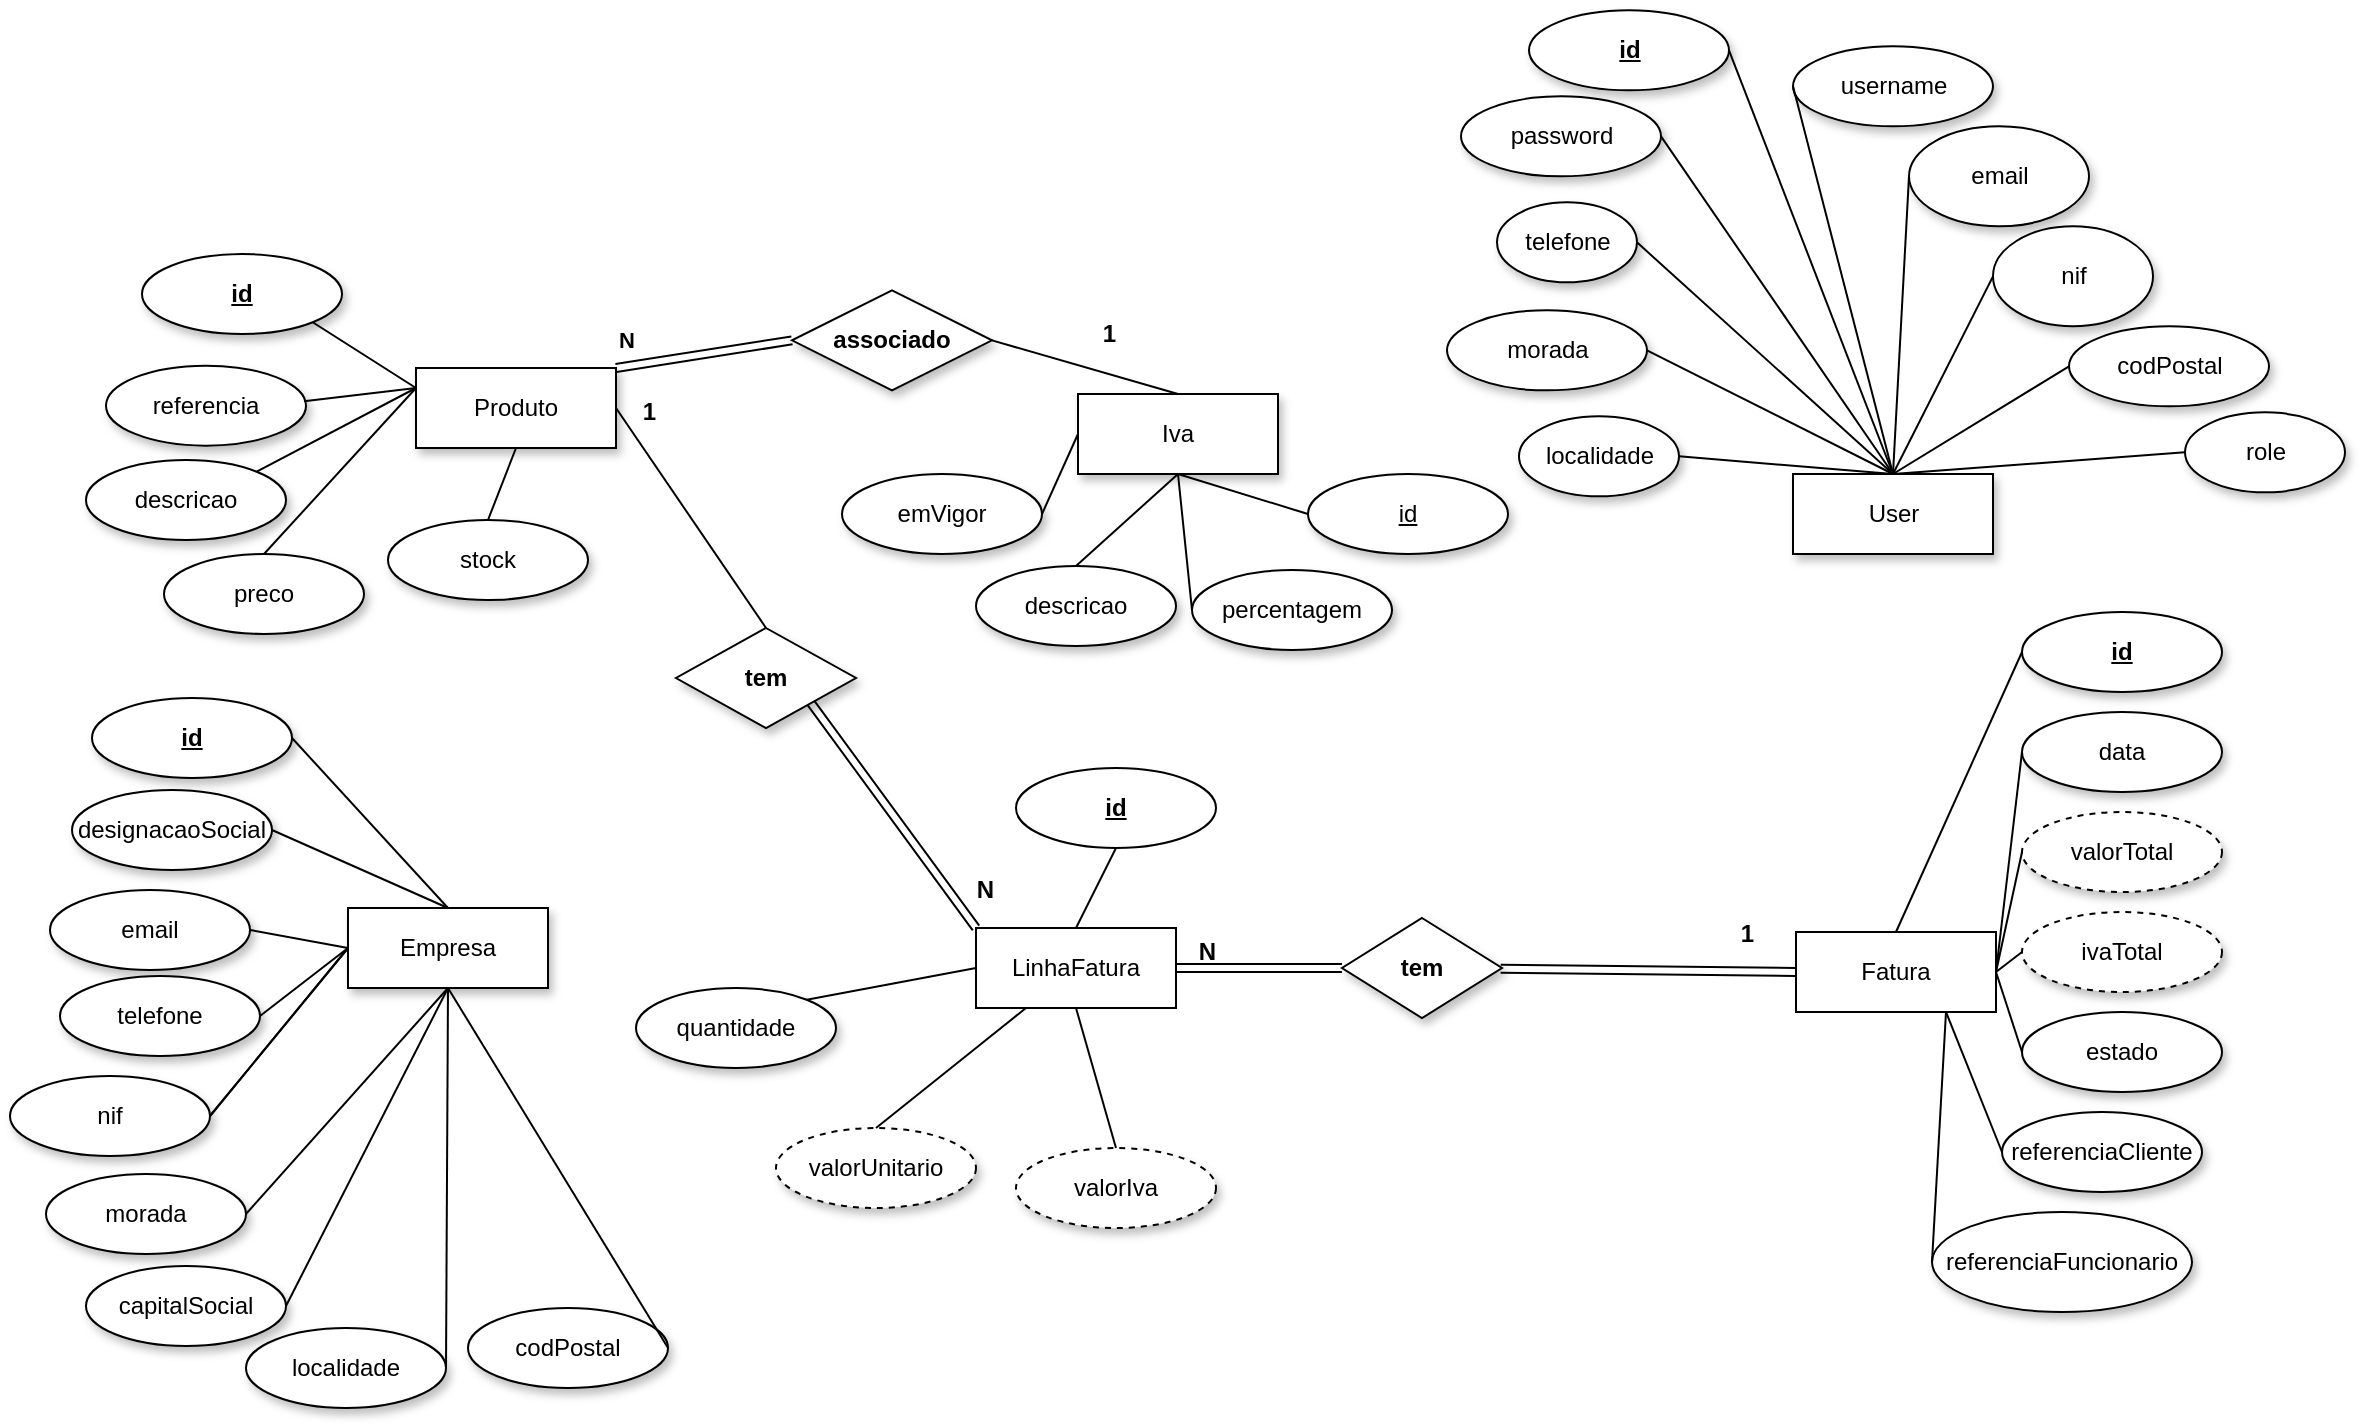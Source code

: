 <mxfile version="18.2.0" type="device"><diagram id="o7mGV-ib8qIdyNRcmjef" name="Page-1"><mxGraphModel dx="1022" dy="2000" grid="0" gridSize="10" guides="1" tooltips="1" connect="1" arrows="1" fold="1" page="0" pageScale="1" pageWidth="2339" pageHeight="3300" math="0" shadow="0"><root><mxCell id="0"/><mxCell id="1" parent="0"/><mxCell id="HgjjlRGOL0oRbiK3tlf3-29" value="Empresa" style="whiteSpace=wrap;html=1;align=center;shadow=1;" parent="1" vertex="1"><mxGeometry x="576" y="-660" width="100" height="40" as="geometry"/></mxCell><mxCell id="HgjjlRGOL0oRbiK3tlf3-30" value="&lt;b&gt;&lt;u&gt;id&lt;/u&gt;&lt;/b&gt;" style="ellipse;whiteSpace=wrap;html=1;align=center;shadow=1;" parent="1" vertex="1"><mxGeometry x="448" y="-765" width="100" height="40" as="geometry"/></mxCell><mxCell id="HgjjlRGOL0oRbiK3tlf3-32" value="email" style="ellipse;whiteSpace=wrap;html=1;align=center;shadow=1;" parent="1" vertex="1"><mxGeometry x="427" y="-669" width="100" height="40" as="geometry"/></mxCell><mxCell id="HgjjlRGOL0oRbiK3tlf3-33" value="designacaoSocial" style="ellipse;whiteSpace=wrap;html=1;align=center;shadow=1;" parent="1" vertex="1"><mxGeometry x="438" y="-719" width="100" height="40" as="geometry"/></mxCell><mxCell id="HgjjlRGOL0oRbiK3tlf3-34" value="telefone" style="ellipse;whiteSpace=wrap;html=1;align=center;shadow=1;" parent="1" vertex="1"><mxGeometry x="432" y="-626" width="100" height="40" as="geometry"/></mxCell><mxCell id="HgjjlRGOL0oRbiK3tlf3-35" value="morada" style="ellipse;whiteSpace=wrap;html=1;align=center;shadow=1;" parent="1" vertex="1"><mxGeometry x="425" y="-527" width="100" height="40" as="geometry"/></mxCell><mxCell id="HgjjlRGOL0oRbiK3tlf3-37" value="codPostal" style="ellipse;whiteSpace=wrap;html=1;align=center;shadow=1;" parent="1" vertex="1"><mxGeometry x="636" y="-460" width="100" height="40" as="geometry"/></mxCell><mxCell id="HgjjlRGOL0oRbiK3tlf3-38" value="localidade" style="ellipse;whiteSpace=wrap;html=1;align=center;shadow=1;" parent="1" vertex="1"><mxGeometry x="525" y="-450" width="100" height="40" as="geometry"/></mxCell><mxCell id="HgjjlRGOL0oRbiK3tlf3-39" value="capitalSocial" style="ellipse;whiteSpace=wrap;html=1;align=center;shadow=1;" parent="1" vertex="1"><mxGeometry x="445" y="-481" width="100" height="40" as="geometry"/></mxCell><mxCell id="HgjjlRGOL0oRbiK3tlf3-49" value="User" style="whiteSpace=wrap;html=1;align=center;shadow=1;" parent="1" vertex="1"><mxGeometry x="1298.5" y="-877.0" width="100" height="40" as="geometry"/></mxCell><mxCell id="HgjjlRGOL0oRbiK3tlf3-50" value="username" style="ellipse;whiteSpace=wrap;html=1;align=center;shadow=1;" parent="1" vertex="1"><mxGeometry x="1298.5" y="-1090.82" width="100" height="40" as="geometry"/></mxCell><mxCell id="HgjjlRGOL0oRbiK3tlf3-51" value="&lt;b&gt;&lt;u&gt;id&lt;/u&gt;&lt;/b&gt;" style="ellipse;whiteSpace=wrap;html=1;align=center;shadow=1;" parent="1" vertex="1"><mxGeometry x="1166.5" y="-1108.82" width="100" height="40" as="geometry"/></mxCell><mxCell id="HgjjlRGOL0oRbiK3tlf3-52" value="password" style="ellipse;whiteSpace=wrap;html=1;align=center;shadow=1;" parent="1" vertex="1"><mxGeometry x="1132.5" y="-1065.82" width="100" height="40" as="geometry"/></mxCell><mxCell id="HgjjlRGOL0oRbiK3tlf3-53" value="email" style="ellipse;whiteSpace=wrap;html=1;align=center;shadow=1;" parent="1" vertex="1"><mxGeometry x="1356.5" y="-1050.82" width="90" height="50" as="geometry"/></mxCell><mxCell id="HgjjlRGOL0oRbiK3tlf3-54" value="telefone" style="ellipse;whiteSpace=wrap;html=1;align=center;shadow=1;" parent="1" vertex="1"><mxGeometry x="1150.5" y="-1012.82" width="70" height="40" as="geometry"/></mxCell><mxCell id="HgjjlRGOL0oRbiK3tlf3-55" value="nif" style="ellipse;whiteSpace=wrap;html=1;align=center;shadow=1;" parent="1" vertex="1"><mxGeometry x="1398.5" y="-1000.82" width="80" height="50" as="geometry"/></mxCell><mxCell id="HgjjlRGOL0oRbiK3tlf3-56" value="morada" style="ellipse;whiteSpace=wrap;html=1;align=center;shadow=1;" parent="1" vertex="1"><mxGeometry x="1125.5" y="-958.82" width="100" height="40" as="geometry"/></mxCell><mxCell id="HgjjlRGOL0oRbiK3tlf3-58" value="localidade" style="ellipse;whiteSpace=wrap;html=1;align=center;shadow=1;" parent="1" vertex="1"><mxGeometry x="1161.5" y="-905.82" width="80" height="40" as="geometry"/></mxCell><mxCell id="HgjjlRGOL0oRbiK3tlf3-59" value="codPostal" style="ellipse;whiteSpace=wrap;html=1;align=center;shadow=1;" parent="1" vertex="1"><mxGeometry x="1436.5" y="-950.82" width="100" height="40" as="geometry"/></mxCell><mxCell id="HgjjlRGOL0oRbiK3tlf3-60" value="role" style="ellipse;whiteSpace=wrap;html=1;align=center;shadow=1;" parent="1" vertex="1"><mxGeometry x="1494.5" y="-907.82" width="80" height="40" as="geometry"/></mxCell><mxCell id="HgjjlRGOL0oRbiK3tlf3-73" value="Produto" style="whiteSpace=wrap;html=1;align=center;shadow=1;" parent="1" vertex="1"><mxGeometry x="610" y="-930" width="100" height="40" as="geometry"/></mxCell><mxCell id="HgjjlRGOL0oRbiK3tlf3-74" value="&lt;b&gt;&lt;u&gt;id&lt;/u&gt;&lt;/b&gt;" style="ellipse;whiteSpace=wrap;html=1;align=center;shadow=1;" parent="1" vertex="1"><mxGeometry x="473" y="-987" width="100" height="40" as="geometry"/></mxCell><mxCell id="HgjjlRGOL0oRbiK3tlf3-76" value="descricao" style="ellipse;whiteSpace=wrap;html=1;align=center;shadow=1;" parent="1" vertex="1"><mxGeometry x="445" y="-884" width="100" height="40" as="geometry"/></mxCell><mxCell id="HgjjlRGOL0oRbiK3tlf3-77" value="preco" style="ellipse;whiteSpace=wrap;html=1;align=center;shadow=1;" parent="1" vertex="1"><mxGeometry x="484" y="-837" width="100" height="40" as="geometry"/></mxCell><mxCell id="HgjjlRGOL0oRbiK3tlf3-78" value="stock" style="ellipse;whiteSpace=wrap;html=1;align=center;shadow=1;" parent="1" vertex="1"><mxGeometry x="596" y="-854" width="100" height="40" as="geometry"/></mxCell><mxCell id="HgjjlRGOL0oRbiK3tlf3-79" value="referencia" style="ellipse;whiteSpace=wrap;html=1;align=center;shadow=1;" parent="1" vertex="1"><mxGeometry x="455" y="-931.18" width="100" height="40" as="geometry"/></mxCell><mxCell id="HgjjlRGOL0oRbiK3tlf3-89" value="Fatura" style="whiteSpace=wrap;html=1;align=center;" parent="1" vertex="1"><mxGeometry x="1300" y="-648" width="100" height="40" as="geometry"/></mxCell><mxCell id="HgjjlRGOL0oRbiK3tlf3-90" value="&lt;b&gt;&lt;u&gt;id&lt;/u&gt;&lt;/b&gt;" style="ellipse;whiteSpace=wrap;html=1;align=center;shadow=1;" parent="1" vertex="1"><mxGeometry x="1413" y="-808" width="100" height="40" as="geometry"/></mxCell><mxCell id="HgjjlRGOL0oRbiK3tlf3-92" value="data" style="ellipse;whiteSpace=wrap;html=1;align=center;shadow=1;" parent="1" vertex="1"><mxGeometry x="1413" y="-758" width="100" height="40" as="geometry"/></mxCell><mxCell id="HgjjlRGOL0oRbiK3tlf3-104" value="LinhaFatura" style="whiteSpace=wrap;html=1;align=center;" parent="1" vertex="1"><mxGeometry x="890" y="-650" width="100" height="40" as="geometry"/></mxCell><mxCell id="HgjjlRGOL0oRbiK3tlf3-106" value="&lt;b&gt;id&lt;/b&gt;" style="ellipse;whiteSpace=wrap;html=1;align=center;fontStyle=4;" parent="1" vertex="1"><mxGeometry x="910" y="-730" width="100" height="40" as="geometry"/></mxCell><mxCell id="IguD9UpUnAdE-4yZ2dHc-1" value="Iva" style="whiteSpace=wrap;html=1;align=center;shadow=1;" parent="1" vertex="1"><mxGeometry x="941" y="-917" width="100" height="40" as="geometry"/></mxCell><mxCell id="IguD9UpUnAdE-4yZ2dHc-4" value="" style="endArrow=none;html=1;rounded=0;entryX=1;entryY=0.5;entryDx=0;entryDy=0;exitX=0.5;exitY=0;exitDx=0;exitDy=0;" parent="1" source="HgjjlRGOL0oRbiK3tlf3-29" target="HgjjlRGOL0oRbiK3tlf3-30" edge="1"><mxGeometry relative="1" as="geometry"><mxPoint x="470" y="-680" as="sourcePoint"/><mxPoint x="630" y="-680" as="targetPoint"/></mxGeometry></mxCell><mxCell id="IguD9UpUnAdE-4yZ2dHc-5" value="" style="endArrow=none;html=1;rounded=0;exitX=1;exitY=0.5;exitDx=0;exitDy=0;entryX=0.5;entryY=0;entryDx=0;entryDy=0;" parent="1" source="HgjjlRGOL0oRbiK3tlf3-33" target="HgjjlRGOL0oRbiK3tlf3-29" edge="1"><mxGeometry relative="1" as="geometry"><mxPoint x="640" y="-530" as="sourcePoint"/><mxPoint x="800" y="-530" as="targetPoint"/></mxGeometry></mxCell><mxCell id="IguD9UpUnAdE-4yZ2dHc-6" value="" style="endArrow=none;html=1;rounded=0;entryX=0;entryY=0.5;entryDx=0;entryDy=0;exitX=1;exitY=0.5;exitDx=0;exitDy=0;" parent="1" source="HgjjlRGOL0oRbiK3tlf3-32" target="HgjjlRGOL0oRbiK3tlf3-29" edge="1"><mxGeometry relative="1" as="geometry"><mxPoint x="550" y="-470" as="sourcePoint"/><mxPoint x="710" y="-470" as="targetPoint"/></mxGeometry></mxCell><mxCell id="IguD9UpUnAdE-4yZ2dHc-7" value="" style="endArrow=none;html=1;rounded=0;entryX=0;entryY=0.5;entryDx=0;entryDy=0;exitX=1;exitY=0.5;exitDx=0;exitDy=0;" parent="1" source="HgjjlRGOL0oRbiK3tlf3-34" target="HgjjlRGOL0oRbiK3tlf3-29" edge="1"><mxGeometry relative="1" as="geometry"><mxPoint x="510" y="-430" as="sourcePoint"/><mxPoint x="670" y="-430" as="targetPoint"/></mxGeometry></mxCell><mxCell id="IguD9UpUnAdE-4yZ2dHc-8" value="" style="endArrow=none;html=1;rounded=0;entryX=0;entryY=0.5;entryDx=0;entryDy=0;exitX=1;exitY=0.5;exitDx=0;exitDy=0;" parent="1" source="HgjjlRGOL0oRbiK3tlf3-36" target="HgjjlRGOL0oRbiK3tlf3-29" edge="1"><mxGeometry relative="1" as="geometry"><mxPoint x="610" y="-460" as="sourcePoint"/><mxPoint x="770" y="-460" as="targetPoint"/></mxGeometry></mxCell><mxCell id="IguD9UpUnAdE-4yZ2dHc-9" value="" style="endArrow=none;html=1;rounded=0;entryX=0;entryY=0.5;entryDx=0;entryDy=0;exitX=1;exitY=0.5;exitDx=0;exitDy=0;startArrow=none;" parent="1" source="HgjjlRGOL0oRbiK3tlf3-36" target="HgjjlRGOL0oRbiK3tlf3-29" edge="1"><mxGeometry relative="1" as="geometry"><mxPoint x="440" y="-450" as="sourcePoint"/><mxPoint x="590" y="-450" as="targetPoint"/></mxGeometry></mxCell><mxCell id="IguD9UpUnAdE-4yZ2dHc-10" value="" style="endArrow=none;html=1;rounded=0;entryX=0.5;entryY=1;entryDx=0;entryDy=0;exitX=1;exitY=0.5;exitDx=0;exitDy=0;" parent="1" source="HgjjlRGOL0oRbiK3tlf3-39" target="HgjjlRGOL0oRbiK3tlf3-29" edge="1"><mxGeometry relative="1" as="geometry"><mxPoint x="670" y="-400" as="sourcePoint"/><mxPoint x="830" y="-400" as="targetPoint"/></mxGeometry></mxCell><mxCell id="IguD9UpUnAdE-4yZ2dHc-11" value="" style="endArrow=none;html=1;rounded=0;entryX=0.5;entryY=1;entryDx=0;entryDy=0;exitX=1;exitY=0.5;exitDx=0;exitDy=0;" parent="1" source="HgjjlRGOL0oRbiK3tlf3-38" target="HgjjlRGOL0oRbiK3tlf3-29" edge="1"><mxGeometry relative="1" as="geometry"><mxPoint x="600" y="-450" as="sourcePoint"/><mxPoint x="760" y="-450" as="targetPoint"/></mxGeometry></mxCell><mxCell id="IguD9UpUnAdE-4yZ2dHc-12" value="" style="endArrow=none;html=1;rounded=0;entryX=0.5;entryY=1;entryDx=0;entryDy=0;exitX=1;exitY=0.5;exitDx=0;exitDy=0;" parent="1" source="HgjjlRGOL0oRbiK3tlf3-37" target="HgjjlRGOL0oRbiK3tlf3-29" edge="1"><mxGeometry relative="1" as="geometry"><mxPoint x="580" y="-380" as="sourcePoint"/><mxPoint x="740" y="-380" as="targetPoint"/></mxGeometry></mxCell><mxCell id="IguD9UpUnAdE-4yZ2dHc-13" style="edgeStyle=orthogonalEdgeStyle;rounded=0;orthogonalLoop=1;jettySize=auto;html=1;exitX=0.5;exitY=1;exitDx=0;exitDy=0;" parent="1" source="HgjjlRGOL0oRbiK3tlf3-50" target="HgjjlRGOL0oRbiK3tlf3-50" edge="1"><mxGeometry relative="1" as="geometry"/></mxCell><mxCell id="IguD9UpUnAdE-4yZ2dHc-23" value="" style="endArrow=none;html=1;rounded=0;entryX=1;entryY=0.5;entryDx=0;entryDy=0;exitX=0.5;exitY=0;exitDx=0;exitDy=0;" parent="1" source="HgjjlRGOL0oRbiK3tlf3-49" target="HgjjlRGOL0oRbiK3tlf3-51" edge="1"><mxGeometry relative="1" as="geometry"><mxPoint x="1138.5" y="-877.0" as="sourcePoint"/><mxPoint x="1298.5" y="-877.0" as="targetPoint"/></mxGeometry></mxCell><mxCell id="IguD9UpUnAdE-4yZ2dHc-24" value="" style="endArrow=none;html=1;rounded=0;entryX=1;entryY=0.5;entryDx=0;entryDy=0;exitX=0.5;exitY=0;exitDx=0;exitDy=0;" parent="1" source="HgjjlRGOL0oRbiK3tlf3-49" target="HgjjlRGOL0oRbiK3tlf3-52" edge="1"><mxGeometry relative="1" as="geometry"><mxPoint x="1138.5" y="-837.0" as="sourcePoint"/><mxPoint x="1298.5" y="-837.0" as="targetPoint"/></mxGeometry></mxCell><mxCell id="IguD9UpUnAdE-4yZ2dHc-25" value="" style="endArrow=none;html=1;rounded=0;entryX=1;entryY=0.5;entryDx=0;entryDy=0;exitX=0.5;exitY=0;exitDx=0;exitDy=0;" parent="1" source="HgjjlRGOL0oRbiK3tlf3-49" target="HgjjlRGOL0oRbiK3tlf3-54" edge="1"><mxGeometry relative="1" as="geometry"><mxPoint x="1068.5" y="-877.0" as="sourcePoint"/><mxPoint x="1228.5" y="-877.0" as="targetPoint"/></mxGeometry></mxCell><mxCell id="IguD9UpUnAdE-4yZ2dHc-26" value="" style="endArrow=none;html=1;rounded=0;entryX=1;entryY=0.5;entryDx=0;entryDy=0;exitX=0.5;exitY=0;exitDx=0;exitDy=0;" parent="1" source="HgjjlRGOL0oRbiK3tlf3-49" target="HgjjlRGOL0oRbiK3tlf3-56" edge="1"><mxGeometry relative="1" as="geometry"><mxPoint x="1218.5" y="-787.0" as="sourcePoint"/><mxPoint x="1378.5" y="-787.0" as="targetPoint"/></mxGeometry></mxCell><mxCell id="IguD9UpUnAdE-4yZ2dHc-27" value="" style="endArrow=none;html=1;rounded=0;entryX=0.5;entryY=0;entryDx=0;entryDy=0;exitX=1;exitY=0.5;exitDx=0;exitDy=0;" parent="1" source="HgjjlRGOL0oRbiK3tlf3-58" target="HgjjlRGOL0oRbiK3tlf3-49" edge="1"><mxGeometry relative="1" as="geometry"><mxPoint x="1068.5" y="-817.0" as="sourcePoint"/><mxPoint x="1228.5" y="-817.0" as="targetPoint"/></mxGeometry></mxCell><mxCell id="IguD9UpUnAdE-4yZ2dHc-28" value="" style="endArrow=none;html=1;rounded=0;entryX=0;entryY=0.5;entryDx=0;entryDy=0;exitX=0.5;exitY=0;exitDx=0;exitDy=0;" parent="1" source="HgjjlRGOL0oRbiK3tlf3-49" target="HgjjlRGOL0oRbiK3tlf3-50" edge="1"><mxGeometry relative="1" as="geometry"><mxPoint x="918.5" y="-767.0" as="sourcePoint"/><mxPoint x="1078.5" y="-767.0" as="targetPoint"/></mxGeometry></mxCell><mxCell id="IguD9UpUnAdE-4yZ2dHc-29" value="" style="endArrow=none;html=1;rounded=0;entryX=0;entryY=0.5;entryDx=0;entryDy=0;exitX=0.5;exitY=0;exitDx=0;exitDy=0;" parent="1" source="HgjjlRGOL0oRbiK3tlf3-49" target="HgjjlRGOL0oRbiK3tlf3-53" edge="1"><mxGeometry relative="1" as="geometry"><mxPoint x="1048.5" y="-767.0" as="sourcePoint"/><mxPoint x="1208.5" y="-767.0" as="targetPoint"/></mxGeometry></mxCell><mxCell id="IguD9UpUnAdE-4yZ2dHc-30" value="" style="endArrow=none;html=1;rounded=0;entryX=0;entryY=0.5;entryDx=0;entryDy=0;exitX=0.5;exitY=0;exitDx=0;exitDy=0;" parent="1" source="HgjjlRGOL0oRbiK3tlf3-49" target="HgjjlRGOL0oRbiK3tlf3-55" edge="1"><mxGeometry relative="1" as="geometry"><mxPoint x="1238.5" y="-777.0" as="sourcePoint"/><mxPoint x="1398.5" y="-777.0" as="targetPoint"/></mxGeometry></mxCell><mxCell id="IguD9UpUnAdE-4yZ2dHc-31" value="" style="endArrow=none;html=1;rounded=0;exitX=0.5;exitY=0;exitDx=0;exitDy=0;entryX=0;entryY=0.5;entryDx=0;entryDy=0;" parent="1" source="HgjjlRGOL0oRbiK3tlf3-49" target="HgjjlRGOL0oRbiK3tlf3-59" edge="1"><mxGeometry relative="1" as="geometry"><mxPoint x="1338.5" y="-757.0" as="sourcePoint"/><mxPoint x="1408.5" y="-987.0" as="targetPoint"/></mxGeometry></mxCell><mxCell id="IguD9UpUnAdE-4yZ2dHc-32" value="" style="endArrow=none;html=1;rounded=0;entryX=0;entryY=0.5;entryDx=0;entryDy=0;exitX=0.5;exitY=0;exitDx=0;exitDy=0;" parent="1" source="HgjjlRGOL0oRbiK3tlf3-49" target="HgjjlRGOL0oRbiK3tlf3-60" edge="1"><mxGeometry relative="1" as="geometry"><mxPoint x="988.5" y="-847.0" as="sourcePoint"/><mxPoint x="1148.5" y="-847.0" as="targetPoint"/></mxGeometry></mxCell><mxCell id="IguD9UpUnAdE-4yZ2dHc-34" value="id" style="ellipse;whiteSpace=wrap;html=1;align=center;fontStyle=4;shadow=1;" parent="1" vertex="1"><mxGeometry x="1056" y="-877" width="100" height="40" as="geometry"/></mxCell><mxCell id="IguD9UpUnAdE-4yZ2dHc-35" value="percentagem" style="ellipse;whiteSpace=wrap;html=1;align=center;shadow=1;" parent="1" vertex="1"><mxGeometry x="998" y="-829" width="100" height="40" as="geometry"/></mxCell><mxCell id="IguD9UpUnAdE-4yZ2dHc-36" value="descricao" style="ellipse;whiteSpace=wrap;html=1;align=center;shadow=1;" parent="1" vertex="1"><mxGeometry x="890" y="-831" width="100" height="40" as="geometry"/></mxCell><mxCell id="IguD9UpUnAdE-4yZ2dHc-37" value="emVigor" style="ellipse;whiteSpace=wrap;html=1;align=center;shadow=1;" parent="1" vertex="1"><mxGeometry x="823" y="-877" width="100" height="40" as="geometry"/></mxCell><mxCell id="IguD9UpUnAdE-4yZ2dHc-38" value="" style="endArrow=none;html=1;rounded=0;entryX=0;entryY=0.5;entryDx=0;entryDy=0;exitX=0.5;exitY=1;exitDx=0;exitDy=0;" parent="1" source="IguD9UpUnAdE-4yZ2dHc-1" target="IguD9UpUnAdE-4yZ2dHc-34" edge="1"><mxGeometry relative="1" as="geometry"><mxPoint x="570" y="-1181.18" as="sourcePoint"/><mxPoint x="50" y="-1011.18" as="targetPoint"/></mxGeometry></mxCell><mxCell id="IguD9UpUnAdE-4yZ2dHc-39" value="" style="endArrow=none;html=1;rounded=0;entryX=0;entryY=0.5;entryDx=0;entryDy=0;exitX=0.5;exitY=1;exitDx=0;exitDy=0;" parent="1" source="IguD9UpUnAdE-4yZ2dHc-1" target="IguD9UpUnAdE-4yZ2dHc-35" edge="1"><mxGeometry relative="1" as="geometry"><mxPoint x="100" y="-1231.18" as="sourcePoint"/><mxPoint x="100" y="-971.18" as="targetPoint"/></mxGeometry></mxCell><mxCell id="IguD9UpUnAdE-4yZ2dHc-40" value="" style="endArrow=none;html=1;rounded=0;exitX=0.5;exitY=1;exitDx=0;exitDy=0;entryX=0.5;entryY=0;entryDx=0;entryDy=0;" parent="1" source="IguD9UpUnAdE-4yZ2dHc-1" target="IguD9UpUnAdE-4yZ2dHc-36" edge="1"><mxGeometry relative="1" as="geometry"><mxPoint x="40" y="-1031.18" as="sourcePoint"/><mxPoint x="60" y="-941.18" as="targetPoint"/></mxGeometry></mxCell><mxCell id="IguD9UpUnAdE-4yZ2dHc-42" value="" style="endArrow=none;html=1;rounded=0;entryX=0;entryY=0.5;entryDx=0;entryDy=0;exitX=1;exitY=0.5;exitDx=0;exitDy=0;" parent="1" source="IguD9UpUnAdE-4yZ2dHc-37" target="IguD9UpUnAdE-4yZ2dHc-1" edge="1"><mxGeometry relative="1" as="geometry"><mxPoint x="-120" y="-1031.18" as="sourcePoint"/><mxPoint x="40" y="-1031.18" as="targetPoint"/></mxGeometry></mxCell><mxCell id="IguD9UpUnAdE-4yZ2dHc-43" style="edgeStyle=orthogonalEdgeStyle;rounded=0;orthogonalLoop=1;jettySize=auto;html=1;exitX=0.5;exitY=1;exitDx=0;exitDy=0;" parent="1" source="IguD9UpUnAdE-4yZ2dHc-37" target="IguD9UpUnAdE-4yZ2dHc-37" edge="1"><mxGeometry relative="1" as="geometry"/></mxCell><mxCell id="IguD9UpUnAdE-4yZ2dHc-44" value="" style="endArrow=none;html=1;rounded=0;entryX=1;entryY=1;entryDx=0;entryDy=0;exitX=0;exitY=0.25;exitDx=0;exitDy=0;" parent="1" source="HgjjlRGOL0oRbiK3tlf3-73" target="HgjjlRGOL0oRbiK3tlf3-74" edge="1"><mxGeometry relative="1" as="geometry"><mxPoint x="760" y="-670" as="sourcePoint"/><mxPoint x="920" y="-670" as="targetPoint"/></mxGeometry></mxCell><mxCell id="IguD9UpUnAdE-4yZ2dHc-45" value="" style="endArrow=none;html=1;rounded=0;entryX=0.99;entryY=0.445;entryDx=0;entryDy=0;exitX=0;exitY=0.25;exitDx=0;exitDy=0;entryPerimeter=0;" parent="1" source="HgjjlRGOL0oRbiK3tlf3-73" target="HgjjlRGOL0oRbiK3tlf3-79" edge="1"><mxGeometry relative="1" as="geometry"><mxPoint x="810" y="-650" as="sourcePoint"/><mxPoint x="970" y="-650" as="targetPoint"/></mxGeometry></mxCell><mxCell id="IguD9UpUnAdE-4yZ2dHc-46" value="" style="endArrow=none;html=1;rounded=0;entryX=1;entryY=0;entryDx=0;entryDy=0;exitX=0;exitY=0.25;exitDx=0;exitDy=0;" parent="1" source="HgjjlRGOL0oRbiK3tlf3-73" target="HgjjlRGOL0oRbiK3tlf3-76" edge="1"><mxGeometry relative="1" as="geometry"><mxPoint x="740" y="-680" as="sourcePoint"/><mxPoint x="900" y="-680" as="targetPoint"/></mxGeometry></mxCell><mxCell id="IguD9UpUnAdE-4yZ2dHc-47" value="" style="endArrow=none;html=1;rounded=0;entryX=0.5;entryY=0;entryDx=0;entryDy=0;exitX=0;exitY=0.25;exitDx=0;exitDy=0;" parent="1" source="HgjjlRGOL0oRbiK3tlf3-73" target="HgjjlRGOL0oRbiK3tlf3-77" edge="1"><mxGeometry relative="1" as="geometry"><mxPoint x="590" y="-670" as="sourcePoint"/><mxPoint x="750" y="-670" as="targetPoint"/></mxGeometry></mxCell><mxCell id="IguD9UpUnAdE-4yZ2dHc-48" value="" style="endArrow=none;html=1;rounded=0;entryX=0.5;entryY=0;entryDx=0;entryDy=0;exitX=0.5;exitY=1;exitDx=0;exitDy=0;" parent="1" source="HgjjlRGOL0oRbiK3tlf3-73" target="HgjjlRGOL0oRbiK3tlf3-78" edge="1"><mxGeometry relative="1" as="geometry"><mxPoint x="780" y="-760" as="sourcePoint"/><mxPoint x="940" y="-760" as="targetPoint"/></mxGeometry></mxCell><mxCell id="IguD9UpUnAdE-4yZ2dHc-49" value="associado" style="shape=rhombus;perimeter=rhombusPerimeter;whiteSpace=wrap;html=1;align=center;shadow=1;fontStyle=1" parent="1" vertex="1"><mxGeometry x="798" y="-968.82" width="100" height="50" as="geometry"/></mxCell><mxCell id="IguD9UpUnAdE-4yZ2dHc-50" value="" style="shape=link;html=1;rounded=0;entryX=0;entryY=0.5;entryDx=0;entryDy=0;exitX=1;exitY=0;exitDx=0;exitDy=0;" parent="1" source="HgjjlRGOL0oRbiK3tlf3-73" target="IguD9UpUnAdE-4yZ2dHc-49" edge="1"><mxGeometry relative="1" as="geometry"><mxPoint x="520" y="-1080" as="sourcePoint"/><mxPoint x="700" y="-850" as="targetPoint"/></mxGeometry></mxCell><mxCell id="IguD9UpUnAdE-4yZ2dHc-54" value="N" style="edgeLabel;html=1;align=center;verticalAlign=middle;resizable=0;points=[];labelBackgroundColor=none;fontColor=default;fontStyle=1" parent="IguD9UpUnAdE-4yZ2dHc-50" vertex="1" connectable="0"><mxGeometry x="-0.25" y="-2" relative="1" as="geometry"><mxPoint x="-29" y="-11" as="offset"/></mxGeometry></mxCell><mxCell id="IguD9UpUnAdE-4yZ2dHc-52" value="" style="endArrow=none;html=1;rounded=0;entryX=0.5;entryY=0;entryDx=0;entryDy=0;exitX=1;exitY=0.5;exitDx=0;exitDy=0;" parent="1" source="IguD9UpUnAdE-4yZ2dHc-49" target="IguD9UpUnAdE-4yZ2dHc-1" edge="1"><mxGeometry relative="1" as="geometry"><mxPoint x="410" y="-1100" as="sourcePoint"/><mxPoint x="840" y="-730" as="targetPoint"/></mxGeometry></mxCell><mxCell id="IguD9UpUnAdE-4yZ2dHc-53" value="1" style="resizable=0;html=1;align=right;verticalAlign=bottom;shadow=1;fontStyle=1" parent="IguD9UpUnAdE-4yZ2dHc-52" connectable="0" vertex="1"><mxGeometry x="1" relative="1" as="geometry"><mxPoint x="-31" y="-22" as="offset"/></mxGeometry></mxCell><mxCell id="IguD9UpUnAdE-4yZ2dHc-55" value="valorTotal" style="ellipse;whiteSpace=wrap;html=1;align=center;dashed=1;shadow=1;labelBackgroundColor=none;fontColor=default;labelBorderColor=none;" parent="1" vertex="1"><mxGeometry x="1413" y="-708" width="100" height="40" as="geometry"/></mxCell><mxCell id="IguD9UpUnAdE-4yZ2dHc-56" value="ivaTotal" style="ellipse;whiteSpace=wrap;html=1;align=center;dashed=1;shadow=1;labelBackgroundColor=none;fontColor=default;" parent="1" vertex="1"><mxGeometry x="1413" y="-658" width="100" height="40" as="geometry"/></mxCell><mxCell id="IguD9UpUnAdE-4yZ2dHc-57" value="estado" style="ellipse;whiteSpace=wrap;html=1;align=center;shadow=1;labelBackgroundColor=none;fontColor=default;" parent="1" vertex="1"><mxGeometry x="1413" y="-608" width="100" height="40" as="geometry"/></mxCell><mxCell id="IguD9UpUnAdE-4yZ2dHc-58" value="" style="endArrow=none;html=1;rounded=0;fontColor=default;entryX=0;entryY=0.5;entryDx=0;entryDy=0;exitX=0.5;exitY=0;exitDx=0;exitDy=0;" parent="1" source="HgjjlRGOL0oRbiK3tlf3-89" target="HgjjlRGOL0oRbiK3tlf3-90" edge="1"><mxGeometry relative="1" as="geometry"><mxPoint x="980" y="-510" as="sourcePoint"/><mxPoint x="1140" y="-510" as="targetPoint"/></mxGeometry></mxCell><mxCell id="IguD9UpUnAdE-4yZ2dHc-59" value="" style="endArrow=none;html=1;rounded=0;fontColor=default;entryX=0;entryY=0.5;entryDx=0;entryDy=0;exitX=1;exitY=0.5;exitDx=0;exitDy=0;" parent="1" source="HgjjlRGOL0oRbiK3tlf3-89" target="HgjjlRGOL0oRbiK3tlf3-92" edge="1"><mxGeometry relative="1" as="geometry"><mxPoint x="1010" y="-460" as="sourcePoint"/><mxPoint x="1170" y="-460" as="targetPoint"/></mxGeometry></mxCell><mxCell id="IguD9UpUnAdE-4yZ2dHc-60" value="" style="endArrow=none;html=1;rounded=0;fontColor=default;entryX=0;entryY=0.5;entryDx=0;entryDy=0;exitX=1;exitY=0.5;exitDx=0;exitDy=0;" parent="1" source="HgjjlRGOL0oRbiK3tlf3-89" target="IguD9UpUnAdE-4yZ2dHc-55" edge="1"><mxGeometry relative="1" as="geometry"><mxPoint x="1070" y="-430" as="sourcePoint"/><mxPoint x="1230" y="-430" as="targetPoint"/></mxGeometry></mxCell><mxCell id="IguD9UpUnAdE-4yZ2dHc-61" value="" style="endArrow=none;html=1;rounded=0;fontColor=default;entryX=0;entryY=0.5;entryDx=0;entryDy=0;exitX=1;exitY=0.5;exitDx=0;exitDy=0;" parent="1" source="HgjjlRGOL0oRbiK3tlf3-89" target="IguD9UpUnAdE-4yZ2dHc-56" edge="1"><mxGeometry relative="1" as="geometry"><mxPoint x="1420" y="-530" as="sourcePoint"/><mxPoint x="1310" y="-510" as="targetPoint"/></mxGeometry></mxCell><mxCell id="IguD9UpUnAdE-4yZ2dHc-62" value="" style="endArrow=none;html=1;rounded=0;fontColor=default;entryX=0;entryY=0.5;entryDx=0;entryDy=0;exitX=1;exitY=0.5;exitDx=0;exitDy=0;" parent="1" source="HgjjlRGOL0oRbiK3tlf3-89" target="IguD9UpUnAdE-4yZ2dHc-57" edge="1"><mxGeometry relative="1" as="geometry"><mxPoint x="1150" y="-450" as="sourcePoint"/><mxPoint x="1310" y="-450" as="targetPoint"/></mxGeometry></mxCell><mxCell id="IguD9UpUnAdE-4yZ2dHc-63" value="referenciaCliente" style="ellipse;whiteSpace=wrap;html=1;align=center;shadow=1;labelBackgroundColor=none;fontColor=default;" parent="1" vertex="1"><mxGeometry x="1403" y="-558" width="100" height="40" as="geometry"/></mxCell><mxCell id="IguD9UpUnAdE-4yZ2dHc-64" value="referenciaFuncionario" style="ellipse;whiteSpace=wrap;html=1;align=center;shadow=1;labelBackgroundColor=none;fontColor=default;" parent="1" vertex="1"><mxGeometry x="1368" y="-508" width="130" height="50" as="geometry"/></mxCell><mxCell id="IguD9UpUnAdE-4yZ2dHc-66" value="" style="endArrow=none;html=1;rounded=0;fontColor=default;entryX=0;entryY=0.5;entryDx=0;entryDy=0;exitX=0.75;exitY=1;exitDx=0;exitDy=0;" parent="1" source="HgjjlRGOL0oRbiK3tlf3-89" target="IguD9UpUnAdE-4yZ2dHc-63" edge="1"><mxGeometry relative="1" as="geometry"><mxPoint x="1040" y="-410" as="sourcePoint"/><mxPoint x="1200" y="-410" as="targetPoint"/></mxGeometry></mxCell><mxCell id="IguD9UpUnAdE-4yZ2dHc-67" value="" style="endArrow=none;html=1;rounded=0;fontColor=default;entryX=0;entryY=0.5;entryDx=0;entryDy=0;exitX=0.75;exitY=1;exitDx=0;exitDy=0;" parent="1" source="HgjjlRGOL0oRbiK3tlf3-89" target="IguD9UpUnAdE-4yZ2dHc-64" edge="1"><mxGeometry relative="1" as="geometry"><mxPoint x="1150" y="-410" as="sourcePoint"/><mxPoint x="1310" y="-410" as="targetPoint"/></mxGeometry></mxCell><mxCell id="IguD9UpUnAdE-4yZ2dHc-68" value="" style="endArrow=none;html=1;rounded=0;fontColor=default;entryX=0.5;entryY=1;entryDx=0;entryDy=0;exitX=0.5;exitY=0;exitDx=0;exitDy=0;" parent="1" source="HgjjlRGOL0oRbiK3tlf3-104" target="HgjjlRGOL0oRbiK3tlf3-106" edge="1"><mxGeometry relative="1" as="geometry"><mxPoint x="1100" y="-230" as="sourcePoint"/><mxPoint x="1260" y="-230" as="targetPoint"/></mxGeometry></mxCell><mxCell id="IguD9UpUnAdE-4yZ2dHc-70" value="tem" style="shape=rhombus;perimeter=rhombusPerimeter;whiteSpace=wrap;html=1;align=center;shadow=1;labelBackgroundColor=none;fontColor=default;fontStyle=1" parent="1" vertex="1"><mxGeometry x="740" y="-800" width="90" height="50" as="geometry"/></mxCell><mxCell id="IguD9UpUnAdE-4yZ2dHc-71" value="" style="shape=link;html=1;rounded=0;fontColor=default;entryX=0;entryY=0;entryDx=0;entryDy=0;exitX=1;exitY=1;exitDx=0;exitDy=0;" parent="1" source="IguD9UpUnAdE-4yZ2dHc-70" target="HgjjlRGOL0oRbiK3tlf3-104" edge="1"><mxGeometry relative="1" as="geometry"><mxPoint x="720" y="-600" as="sourcePoint"/><mxPoint x="880" y="-600" as="targetPoint"/></mxGeometry></mxCell><mxCell id="IguD9UpUnAdE-4yZ2dHc-72" value="N" style="resizable=0;html=1;align=right;verticalAlign=bottom;shadow=1;labelBackgroundColor=none;fontColor=default;fontStyle=1" parent="IguD9UpUnAdE-4yZ2dHc-71" connectable="0" vertex="1"><mxGeometry x="1" relative="1" as="geometry"><mxPoint x="10" y="-10" as="offset"/></mxGeometry></mxCell><mxCell id="IguD9UpUnAdE-4yZ2dHc-73" value="" style="endArrow=none;html=1;rounded=0;fontColor=default;entryX=1;entryY=0.5;entryDx=0;entryDy=0;exitX=0.5;exitY=0;exitDx=0;exitDy=0;" parent="1" source="IguD9UpUnAdE-4yZ2dHc-70" target="HgjjlRGOL0oRbiK3tlf3-73" edge="1"><mxGeometry relative="1" as="geometry"><mxPoint x="570" y="-590" as="sourcePoint"/><mxPoint x="730" y="-590" as="targetPoint"/></mxGeometry></mxCell><mxCell id="IguD9UpUnAdE-4yZ2dHc-74" value="1" style="resizable=0;html=1;align=right;verticalAlign=bottom;shadow=1;labelBackgroundColor=none;fontColor=default;fontStyle=1" parent="IguD9UpUnAdE-4yZ2dHc-73" connectable="0" vertex="1"><mxGeometry x="1" relative="1" as="geometry"><mxPoint x="20" y="10" as="offset"/></mxGeometry></mxCell><mxCell id="IguD9UpUnAdE-4yZ2dHc-75" value="tem" style="shape=rhombus;perimeter=rhombusPerimeter;whiteSpace=wrap;html=1;align=center;shadow=1;labelBackgroundColor=none;fontColor=default;fontStyle=1" parent="1" vertex="1"><mxGeometry x="1073" y="-655" width="80" height="50" as="geometry"/></mxCell><mxCell id="IguD9UpUnAdE-4yZ2dHc-76" value="" style="shape=link;html=1;rounded=0;fontColor=default;entryX=0;entryY=0.5;entryDx=0;entryDy=0;" parent="1" source="IguD9UpUnAdE-4yZ2dHc-75" target="HgjjlRGOL0oRbiK3tlf3-89" edge="1"><mxGeometry relative="1" as="geometry"><mxPoint x="1150" y="-440" as="sourcePoint"/><mxPoint x="1310" y="-440" as="targetPoint"/></mxGeometry></mxCell><mxCell id="IguD9UpUnAdE-4yZ2dHc-77" value="1" style="resizable=0;html=1;align=right;verticalAlign=bottom;shadow=1;labelBackgroundColor=none;fontColor=default;fontStyle=1" parent="IguD9UpUnAdE-4yZ2dHc-76" connectable="0" vertex="1"><mxGeometry x="1" relative="1" as="geometry"><mxPoint x="-20" y="-10" as="offset"/></mxGeometry></mxCell><mxCell id="IguD9UpUnAdE-4yZ2dHc-78" value="" style="shape=link;html=1;rounded=0;fontColor=default;entryX=1;entryY=0.5;entryDx=0;entryDy=0;exitX=0;exitY=0.5;exitDx=0;exitDy=0;" parent="1" source="IguD9UpUnAdE-4yZ2dHc-75" target="HgjjlRGOL0oRbiK3tlf3-104" edge="1"><mxGeometry relative="1" as="geometry"><mxPoint x="1050" y="-520" as="sourcePoint"/><mxPoint x="1210" y="-520" as="targetPoint"/></mxGeometry></mxCell><mxCell id="IguD9UpUnAdE-4yZ2dHc-79" value="N" style="resizable=0;html=1;align=right;verticalAlign=bottom;shadow=1;labelBackgroundColor=none;fontColor=default;fontStyle=1" parent="IguD9UpUnAdE-4yZ2dHc-78" connectable="0" vertex="1"><mxGeometry x="1" relative="1" as="geometry"><mxPoint x="20" as="offset"/></mxGeometry></mxCell><mxCell id="IguD9UpUnAdE-4yZ2dHc-82" value="quantidade" style="ellipse;whiteSpace=wrap;html=1;align=center;shadow=1;labelBackgroundColor=none;fontColor=default;" parent="1" vertex="1"><mxGeometry x="720" y="-620" width="100" height="40" as="geometry"/></mxCell><mxCell id="IguD9UpUnAdE-4yZ2dHc-83" value="" style="endArrow=none;html=1;rounded=0;fontColor=default;entryX=0;entryY=0.5;entryDx=0;entryDy=0;exitX=1;exitY=0;exitDx=0;exitDy=0;" parent="1" source="IguD9UpUnAdE-4yZ2dHc-82" target="HgjjlRGOL0oRbiK3tlf3-104" edge="1"><mxGeometry relative="1" as="geometry"><mxPoint x="660" y="-580" as="sourcePoint"/><mxPoint x="820" y="-580" as="targetPoint"/></mxGeometry></mxCell><mxCell id="IguD9UpUnAdE-4yZ2dHc-86" value="valorUnitario" style="ellipse;whiteSpace=wrap;html=1;align=center;dashed=1;shadow=1;labelBackgroundColor=none;fontColor=default;" parent="1" vertex="1"><mxGeometry x="790" y="-550" width="100" height="40" as="geometry"/></mxCell><mxCell id="IguD9UpUnAdE-4yZ2dHc-87" value="valorIva" style="ellipse;whiteSpace=wrap;html=1;align=center;dashed=1;shadow=1;labelBackgroundColor=none;fontColor=default;" parent="1" vertex="1"><mxGeometry x="910" y="-540" width="100" height="40" as="geometry"/></mxCell><mxCell id="IguD9UpUnAdE-4yZ2dHc-88" value="" style="endArrow=none;html=1;rounded=0;fontColor=default;entryX=0.25;entryY=1;entryDx=0;entryDy=0;exitX=0.5;exitY=0;exitDx=0;exitDy=0;" parent="1" source="IguD9UpUnAdE-4yZ2dHc-86" target="HgjjlRGOL0oRbiK3tlf3-104" edge="1"><mxGeometry relative="1" as="geometry"><mxPoint x="850" y="-550" as="sourcePoint"/><mxPoint x="890" y="-430" as="targetPoint"/></mxGeometry></mxCell><mxCell id="IguD9UpUnAdE-4yZ2dHc-89" value="" style="endArrow=none;html=1;rounded=0;fontColor=default;entryX=0.5;entryY=1;entryDx=0;entryDy=0;exitX=0.5;exitY=0;exitDx=0;exitDy=0;" parent="1" source="IguD9UpUnAdE-4yZ2dHc-87" target="HgjjlRGOL0oRbiK3tlf3-104" edge="1"><mxGeometry relative="1" as="geometry"><mxPoint x="840" y="-460" as="sourcePoint"/><mxPoint x="1000" y="-460" as="targetPoint"/></mxGeometry></mxCell><mxCell id="HgjjlRGOL0oRbiK3tlf3-36" value="nif" style="ellipse;whiteSpace=wrap;html=1;align=center;shadow=1;" parent="1" vertex="1"><mxGeometry x="407" y="-576" width="100" height="40" as="geometry"/></mxCell><mxCell id="GKLm5kltrHFpmRb2423i-1" value="" style="endArrow=none;html=1;rounded=0;entryX=0.5;entryY=1;entryDx=0;entryDy=0;exitX=1;exitY=0.5;exitDx=0;exitDy=0;" parent="1" source="HgjjlRGOL0oRbiK3tlf3-35" target="HgjjlRGOL0oRbiK3tlf3-29" edge="1"><mxGeometry relative="1" as="geometry"><mxPoint x="440" y="-480" as="sourcePoint"/><mxPoint x="576" y="-640" as="targetPoint"/></mxGeometry></mxCell></root></mxGraphModel></diagram></mxfile>